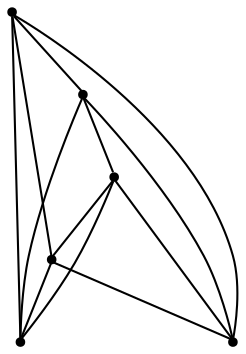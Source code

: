 graph {
  node [shape=point,comment="{\"directed\":false,\"doi\":\"10.1007/978-3-540-31843-9_43\",\"figure\":\"4\"}"]

  v0 [pos="703.1724632085756,458.8749567667643"]
  v1 [pos="827.0705237100291,392.6875432332357"]
  v2 [pos="637.0976744186046,582.9999923706055"]
  v3 [pos="645.4117164789245,707.1874618530273"]
  v4 [pos="571.0228856286337,458.8749567667643"]
  v5 [pos="447.1248410247093,392.6875432332357"]

  v0 -- v1 [id="-1",pos="703.1724632085756,458.8749567667643 827.0705237100291,392.6875432332357 827.0705237100291,392.6875432332357 827.0705237100291,392.6875432332357"]
  v2 -- v1 [id="-5",pos="637.0976744186046,582.9999923706055 827.0705237100291,392.6875432332357 827.0705237100291,392.6875432332357 827.0705237100291,392.6875432332357"]
  v3 -- v2 [id="-6",pos="645.4117164789245,707.1874618530273 637.0976744186046,582.9999923706055 637.0976744186046,582.9999923706055 637.0976744186046,582.9999923706055"]
  v5 -- v4 [id="-7",pos="447.1248410247093,392.6875432332357 571.0228856286337,458.8749567667643 571.0228856286337,458.8749567667643 571.0228856286337,458.8749567667643"]
  v5 -- v1 [id="-8",pos="447.1248410247093,392.6875432332357 827.0705237100291,392.6875432332357 827.0705237100291,392.6875432332357 827.0705237100291,392.6875432332357"]
  v5 -- v0 [id="-9",pos="447.1248410247093,392.6875432332357 703.1724632085756,458.8749567667643 703.1724632085756,458.8749567667643 703.1724632085756,458.8749567667643"]
  v3 -- v4 [id="-10",pos="645.4117164789245,707.1874618530273 571.0228856286337,458.8749567667643 571.0228856286337,458.8749567667643 571.0228856286337,458.8749567667643"]
  v3 -- v1 [id="-11",pos="645.4117164789245,707.1874618530273 827.0705237100291,392.6875432332357 827.0705237100291,392.6875432332357 827.0705237100291,392.6875432332357"]
  v3 -- v5 [id="-13",pos="645.4117164789245,707.1874618530273 447.1248410247093,392.6875432332357 447.1248410247093,392.6875432332357 447.1248410247093,392.6875432332357"]
  v2 -- v4 [id="-14",pos="637.0976744186046,582.9999923706055 571.0228856286337,458.8749567667643 571.0228856286337,458.8749567667643 571.0228856286337,458.8749567667643"]
  v4 -- v0 [id="-15",pos="571.0228856286337,458.8749567667643 703.1724632085756,458.8749567667643 703.1724632085756,458.8749567667643 703.1724632085756,458.8749567667643"]
  v0 -- v2 [id="-2",pos="703.1724632085756,458.8749567667643 637.0976744186046,582.9999923706055 637.0976744186046,582.9999923706055 637.0976744186046,582.9999923706055"]
}
